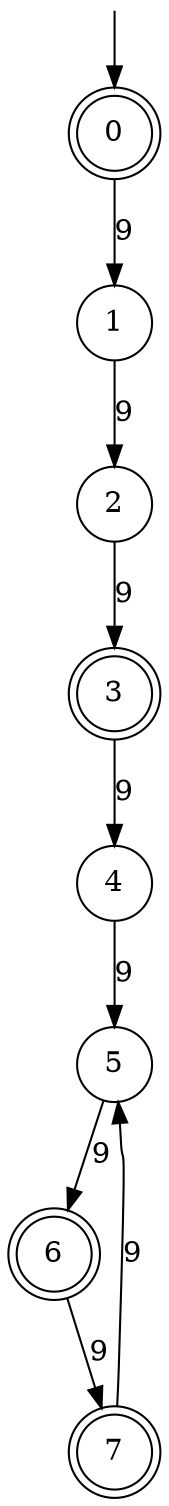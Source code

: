 digraph g {

	s0 [shape="doublecircle" label="0"];
	s1 [shape="circle" label="1"];
	s2 [shape="circle" label="2"];
	s3 [shape="doublecircle" label="3"];
	s4 [shape="circle" label="4"];
	s5 [shape="circle" label="5"];
	s6 [shape="doublecircle" label="6"];
	s7 [shape="doublecircle" label="7"];
	s0 -> s1 [label="9"];
	s1 -> s2 [label="9"];
	s2 -> s3 [label="9"];
	s3 -> s4 [label="9"];
	s4 -> s5 [label="9"];
	s5 -> s6 [label="9"];
	s6 -> s7 [label="9"];
	s7 -> s5 [label="9"];

__start0 [label="" shape="none" width="0" height="0"];
__start0 -> s0;

}
